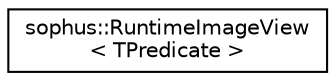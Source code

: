 digraph "Graphical Class Hierarchy"
{
 // LATEX_PDF_SIZE
  edge [fontname="Helvetica",fontsize="10",labelfontname="Helvetica",labelfontsize="10"];
  node [fontname="Helvetica",fontsize="10",shape=record];
  rankdir="LR";
  Node0 [label="sophus::RuntimeImageView\l\< TPredicate \>",height=0.2,width=0.4,color="black", fillcolor="white", style="filled",URL="$classsophus_1_1_runtime_image_view.html",tooltip=" "];
}
